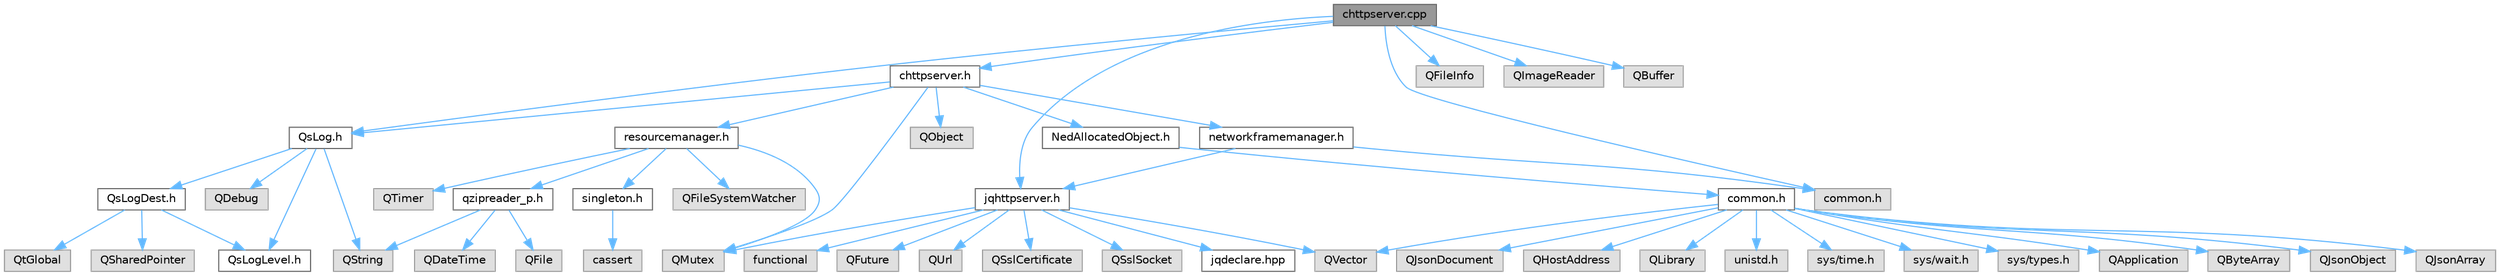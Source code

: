 digraph "chttpserver.cpp"
{
 // LATEX_PDF_SIZE
  bgcolor="transparent";
  edge [fontname=Helvetica,fontsize=10,labelfontname=Helvetica,labelfontsize=10];
  node [fontname=Helvetica,fontsize=10,shape=box,height=0.2,width=0.4];
  Node1 [id="Node000001",label="chttpserver.cpp",height=0.2,width=0.4,color="gray40", fillcolor="grey60", style="filled", fontcolor="black",tooltip=" "];
  Node1 -> Node2 [id="edge1_Node000001_Node000002",color="steelblue1",style="solid",tooltip=" "];
  Node2 [id="Node000002",label="chttpserver.h",height=0.2,width=0.4,color="grey40", fillcolor="white", style="filled",URL="$chttpserver_8h.html",tooltip=" "];
  Node2 -> Node3 [id="edge2_Node000002_Node000003",color="steelblue1",style="solid",tooltip=" "];
  Node3 [id="Node000003",label="QsLog.h",height=0.2,width=0.4,color="grey40", fillcolor="white", style="filled",URL="$_qs_log_8h.html",tooltip=" "];
  Node3 -> Node4 [id="edge3_Node000003_Node000004",color="steelblue1",style="solid",tooltip=" "];
  Node4 [id="Node000004",label="QsLogLevel.h",height=0.2,width=0.4,color="grey40", fillcolor="white", style="filled",URL="$_qs_log_level_8h.html",tooltip=" "];
  Node3 -> Node5 [id="edge4_Node000003_Node000005",color="steelblue1",style="solid",tooltip=" "];
  Node5 [id="Node000005",label="QsLogDest.h",height=0.2,width=0.4,color="grey40", fillcolor="white", style="filled",URL="$_qs_log_dest_8h.html",tooltip=" "];
  Node5 -> Node4 [id="edge5_Node000005_Node000004",color="steelblue1",style="solid",tooltip=" "];
  Node5 -> Node6 [id="edge6_Node000005_Node000006",color="steelblue1",style="solid",tooltip=" "];
  Node6 [id="Node000006",label="QSharedPointer",height=0.2,width=0.4,color="grey60", fillcolor="#E0E0E0", style="filled",tooltip=" "];
  Node5 -> Node7 [id="edge7_Node000005_Node000007",color="steelblue1",style="solid",tooltip=" "];
  Node7 [id="Node000007",label="QtGlobal",height=0.2,width=0.4,color="grey60", fillcolor="#E0E0E0", style="filled",tooltip=" "];
  Node3 -> Node8 [id="edge8_Node000003_Node000008",color="steelblue1",style="solid",tooltip=" "];
  Node8 [id="Node000008",label="QDebug",height=0.2,width=0.4,color="grey60", fillcolor="#E0E0E0", style="filled",tooltip=" "];
  Node3 -> Node9 [id="edge9_Node000003_Node000009",color="steelblue1",style="solid",tooltip=" "];
  Node9 [id="Node000009",label="QString",height=0.2,width=0.4,color="grey60", fillcolor="#E0E0E0", style="filled",tooltip=" "];
  Node2 -> Node10 [id="edge10_Node000002_Node000010",color="steelblue1",style="solid",tooltip=" "];
  Node10 [id="Node000010",label="networkframemanager.h",height=0.2,width=0.4,color="grey40", fillcolor="white", style="filled",URL="$networkframemanager_8h.html",tooltip=" "];
  Node10 -> Node11 [id="edge11_Node000010_Node000011",color="steelblue1",style="solid",tooltip=" "];
  Node11 [id="Node000011",label="common.h",height=0.2,width=0.4,color="grey60", fillcolor="#E0E0E0", style="filled",tooltip=" "];
  Node10 -> Node12 [id="edge12_Node000010_Node000012",color="steelblue1",style="solid",tooltip=" "];
  Node12 [id="Node000012",label="jqhttpserver.h",height=0.2,width=0.4,color="grey40", fillcolor="white", style="filled",URL="$jqhttpserver_8h.html",tooltip="JQHttpServer 头文件，包含 HTTP 服务器的类和枚举定义。"];
  Node12 -> Node13 [id="edge13_Node000012_Node000013",color="steelblue1",style="solid",tooltip=" "];
  Node13 [id="Node000013",label="functional",height=0.2,width=0.4,color="grey60", fillcolor="#E0E0E0", style="filled",tooltip=" "];
  Node12 -> Node14 [id="edge14_Node000012_Node000014",color="steelblue1",style="solid",tooltip=" "];
  Node14 [id="Node000014",label="QVector",height=0.2,width=0.4,color="grey60", fillcolor="#E0E0E0", style="filled",tooltip=" "];
  Node12 -> Node15 [id="edge15_Node000012_Node000015",color="steelblue1",style="solid",tooltip=" "];
  Node15 [id="Node000015",label="QFuture",height=0.2,width=0.4,color="grey60", fillcolor="#E0E0E0", style="filled",tooltip=" "];
  Node12 -> Node16 [id="edge16_Node000012_Node000016",color="steelblue1",style="solid",tooltip=" "];
  Node16 [id="Node000016",label="QMutex",height=0.2,width=0.4,color="grey60", fillcolor="#E0E0E0", style="filled",tooltip=" "];
  Node12 -> Node17 [id="edge17_Node000012_Node000017",color="steelblue1",style="solid",tooltip=" "];
  Node17 [id="Node000017",label="QUrl",height=0.2,width=0.4,color="grey60", fillcolor="#E0E0E0", style="filled",tooltip=" "];
  Node12 -> Node18 [id="edge18_Node000012_Node000018",color="steelblue1",style="solid",tooltip=" "];
  Node18 [id="Node000018",label="QSslCertificate",height=0.2,width=0.4,color="grey60", fillcolor="#E0E0E0", style="filled",tooltip=" "];
  Node12 -> Node19 [id="edge19_Node000012_Node000019",color="steelblue1",style="solid",tooltip=" "];
  Node19 [id="Node000019",label="QSslSocket",height=0.2,width=0.4,color="grey60", fillcolor="#E0E0E0", style="filled",tooltip=" "];
  Node12 -> Node20 [id="edge20_Node000012_Node000020",color="steelblue1",style="solid",tooltip=" "];
  Node20 [id="Node000020",label="jqdeclare.hpp",height=0.2,width=0.4,color="grey40", fillcolor="white", style="filled",URL="$jqdeclare_8hpp.html",tooltip="JQLibrary 的声明文件，包含宏定义和导出声明。"];
  Node2 -> Node21 [id="edge21_Node000002_Node000021",color="steelblue1",style="solid",tooltip=" "];
  Node21 [id="Node000021",label="NedAllocatedObject.h",height=0.2,width=0.4,color="grey40", fillcolor="white", style="filled",URL="$_ned_allocated_object_8h.html",tooltip=" "];
  Node21 -> Node22 [id="edge22_Node000021_Node000022",color="steelblue1",style="solid",tooltip=" "];
  Node22 [id="Node000022",label="common.h",height=0.2,width=0.4,color="grey40", fillcolor="white", style="filled",URL="$_my_common_2common_8h.html",tooltip=" "];
  Node22 -> Node23 [id="edge23_Node000022_Node000023",color="steelblue1",style="solid",tooltip=" "];
  Node23 [id="Node000023",label="QApplication",height=0.2,width=0.4,color="grey60", fillcolor="#E0E0E0", style="filled",tooltip=" "];
  Node22 -> Node14 [id="edge24_Node000022_Node000014",color="steelblue1",style="solid",tooltip=" "];
  Node22 -> Node24 [id="edge25_Node000022_Node000024",color="steelblue1",style="solid",tooltip=" "];
  Node24 [id="Node000024",label="QByteArray",height=0.2,width=0.4,color="grey60", fillcolor="#E0E0E0", style="filled",tooltip=" "];
  Node22 -> Node25 [id="edge26_Node000022_Node000025",color="steelblue1",style="solid",tooltip=" "];
  Node25 [id="Node000025",label="QJsonObject",height=0.2,width=0.4,color="grey60", fillcolor="#E0E0E0", style="filled",tooltip=" "];
  Node22 -> Node26 [id="edge27_Node000022_Node000026",color="steelblue1",style="solid",tooltip=" "];
  Node26 [id="Node000026",label="QJsonArray",height=0.2,width=0.4,color="grey60", fillcolor="#E0E0E0", style="filled",tooltip=" "];
  Node22 -> Node27 [id="edge28_Node000022_Node000027",color="steelblue1",style="solid",tooltip=" "];
  Node27 [id="Node000027",label="QJsonDocument",height=0.2,width=0.4,color="grey60", fillcolor="#E0E0E0", style="filled",tooltip=" "];
  Node22 -> Node28 [id="edge29_Node000022_Node000028",color="steelblue1",style="solid",tooltip=" "];
  Node28 [id="Node000028",label="QHostAddress",height=0.2,width=0.4,color="grey60", fillcolor="#E0E0E0", style="filled",tooltip=" "];
  Node22 -> Node29 [id="edge30_Node000022_Node000029",color="steelblue1",style="solid",tooltip=" "];
  Node29 [id="Node000029",label="QLibrary",height=0.2,width=0.4,color="grey60", fillcolor="#E0E0E0", style="filled",tooltip=" "];
  Node22 -> Node30 [id="edge31_Node000022_Node000030",color="steelblue1",style="solid",tooltip=" "];
  Node30 [id="Node000030",label="unistd.h",height=0.2,width=0.4,color="grey60", fillcolor="#E0E0E0", style="filled",tooltip=" "];
  Node22 -> Node31 [id="edge32_Node000022_Node000031",color="steelblue1",style="solid",tooltip=" "];
  Node31 [id="Node000031",label="sys/time.h",height=0.2,width=0.4,color="grey60", fillcolor="#E0E0E0", style="filled",tooltip=" "];
  Node22 -> Node32 [id="edge33_Node000022_Node000032",color="steelblue1",style="solid",tooltip=" "];
  Node32 [id="Node000032",label="sys/wait.h",height=0.2,width=0.4,color="grey60", fillcolor="#E0E0E0", style="filled",tooltip=" "];
  Node22 -> Node33 [id="edge34_Node000022_Node000033",color="steelblue1",style="solid",tooltip=" "];
  Node33 [id="Node000033",label="sys/types.h",height=0.2,width=0.4,color="grey60", fillcolor="#E0E0E0", style="filled",tooltip=" "];
  Node2 -> Node34 [id="edge35_Node000002_Node000034",color="steelblue1",style="solid",tooltip=" "];
  Node34 [id="Node000034",label="resourcemanager.h",height=0.2,width=0.4,color="grey40", fillcolor="white", style="filled",URL="$resourcemanager_8h.html",tooltip=" "];
  Node34 -> Node35 [id="edge36_Node000034_Node000035",color="steelblue1",style="solid",tooltip=" "];
  Node35 [id="Node000035",label="singleton.h",height=0.2,width=0.4,color="grey40", fillcolor="white", style="filled",URL="$util_2_my_common_2singleton_8h.html",tooltip=" "];
  Node35 -> Node36 [id="edge37_Node000035_Node000036",color="steelblue1",style="solid",tooltip=" "];
  Node36 [id="Node000036",label="cassert",height=0.2,width=0.4,color="grey60", fillcolor="#E0E0E0", style="filled",tooltip=" "];
  Node34 -> Node16 [id="edge38_Node000034_Node000016",color="steelblue1",style="solid",tooltip=" "];
  Node34 -> Node37 [id="edge39_Node000034_Node000037",color="steelblue1",style="solid",tooltip=" "];
  Node37 [id="Node000037",label="QFileSystemWatcher",height=0.2,width=0.4,color="grey60", fillcolor="#E0E0E0", style="filled",tooltip=" "];
  Node34 -> Node38 [id="edge40_Node000034_Node000038",color="steelblue1",style="solid",tooltip=" "];
  Node38 [id="Node000038",label="QTimer",height=0.2,width=0.4,color="grey60", fillcolor="#E0E0E0", style="filled",tooltip=" "];
  Node34 -> Node39 [id="edge41_Node000034_Node000039",color="steelblue1",style="solid",tooltip=" "];
  Node39 [id="Node000039",label="qzipreader_p.h",height=0.2,width=0.4,color="grey40", fillcolor="white", style="filled",URL="$qzipreader__p_8h.html",tooltip=" "];
  Node39 -> Node40 [id="edge42_Node000039_Node000040",color="steelblue1",style="solid",tooltip=" "];
  Node40 [id="Node000040",label="QDateTime",height=0.2,width=0.4,color="grey60", fillcolor="#E0E0E0", style="filled",tooltip=" "];
  Node39 -> Node41 [id="edge43_Node000039_Node000041",color="steelblue1",style="solid",tooltip=" "];
  Node41 [id="Node000041",label="QFile",height=0.2,width=0.4,color="grey60", fillcolor="#E0E0E0", style="filled",tooltip=" "];
  Node39 -> Node9 [id="edge44_Node000039_Node000009",color="steelblue1",style="solid",tooltip=" "];
  Node2 -> Node42 [id="edge45_Node000002_Node000042",color="steelblue1",style="solid",tooltip=" "];
  Node42 [id="Node000042",label="QObject",height=0.2,width=0.4,color="grey60", fillcolor="#E0E0E0", style="filled",tooltip=" "];
  Node2 -> Node16 [id="edge46_Node000002_Node000016",color="steelblue1",style="solid",tooltip=" "];
  Node1 -> Node3 [id="edge47_Node000001_Node000003",color="steelblue1",style="solid",tooltip=" "];
  Node1 -> Node11 [id="edge48_Node000001_Node000011",color="steelblue1",style="solid",tooltip=" "];
  Node1 -> Node12 [id="edge49_Node000001_Node000012",color="steelblue1",style="solid",tooltip=" "];
  Node1 -> Node43 [id="edge50_Node000001_Node000043",color="steelblue1",style="solid",tooltip=" "];
  Node43 [id="Node000043",label="QFileInfo",height=0.2,width=0.4,color="grey60", fillcolor="#E0E0E0", style="filled",tooltip=" "];
  Node1 -> Node44 [id="edge51_Node000001_Node000044",color="steelblue1",style="solid",tooltip=" "];
  Node44 [id="Node000044",label="QImageReader",height=0.2,width=0.4,color="grey60", fillcolor="#E0E0E0", style="filled",tooltip=" "];
  Node1 -> Node45 [id="edge52_Node000001_Node000045",color="steelblue1",style="solid",tooltip=" "];
  Node45 [id="Node000045",label="QBuffer",height=0.2,width=0.4,color="grey60", fillcolor="#E0E0E0", style="filled",tooltip=" "];
}
